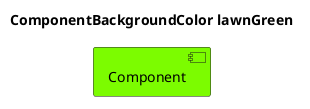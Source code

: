 @startuml
'!include ../../../plantuml-styles/plantuml-ae-skinparam-ex.iuml

skinparam ComponentBackgroundColor lawnGreen

title ComponentBackgroundColor lawnGreen

component Component 
@enduml